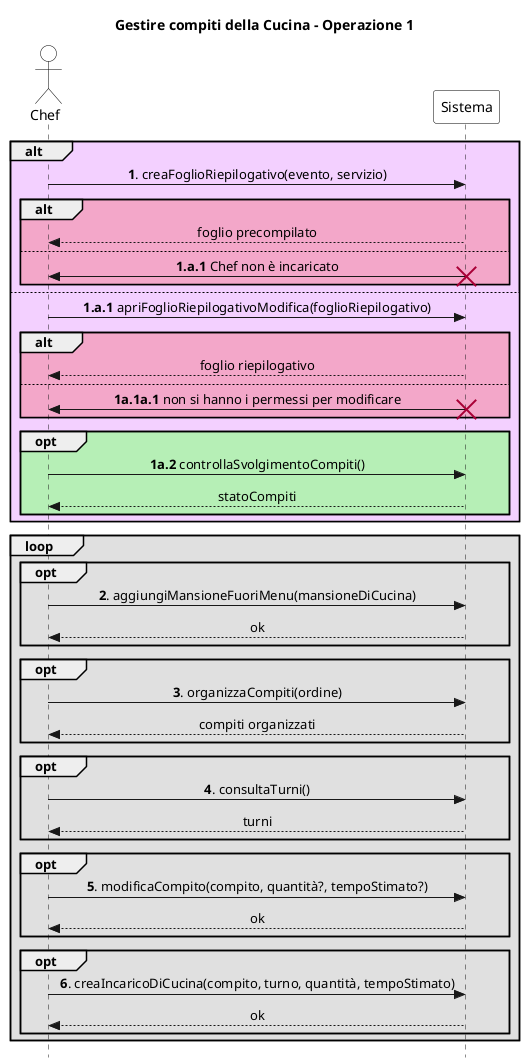 @startuml
skinparam Style strictuml
skinparam SequenceMessageAlign center

skinparam sequence {
    ActorBorderColor Black
    ActorBackgroundColor White
    ParticipantBorderColor Black
    ParticipantBackgroundColor White
}

actor Chef
participant Sistema

title Gestire compiti della Cucina - Operazione 1

alt #f3d0ff
    Chef -> Sistema: **1**. creaFoglioRiepilogativo(evento, servizio)
    alt #f3a7c9
        return foglio precompilato
    else
        Chef <- Sistema: **1.a.1** Chef non è incaricato
        destroy Sistema
    end
else
    Chef -> Sistema: **1.a.1** apriFoglioRiepilogativoModifica(foglioRiepilogativo)
    alt #f3a7c9
        return foglio riepilogativo
    else
        Chef <- Sistema: **1a.1a.1** non si hanno i permessi per modificare
        destroy Sistema
    end

    opt #b6efb6
        Chef -> Sistema: **1a.2** controllaSvolgimentoCompiti()
        return statoCompiti
    end
end

loop #e0e0e0
    opt #e0e0e0
        Chef -> Sistema: **2**. aggiungiMansioneFuoriMenu(mansioneDiCucina)
        return ok
    end

    opt #e0e0e0
        Chef -> Sistema: **3**. organizzaCompiti(ordine)
        return compiti organizzati
    end

    opt #e0e0e0
        Chef -> Sistema: **4**. consultaTurni()
        return turni
    end

    opt #e0e0e0
        Chef -> Sistema: **5**. modificaCompito(compito, quantità?, tempoStimato?)
        return ok
    end

    opt #e0e0e0
        Chef -> Sistema: **6**. creaIncaricoDiCucina(compito, turno, quantità, tempoStimato)
        return ok
    end

end


@enduml